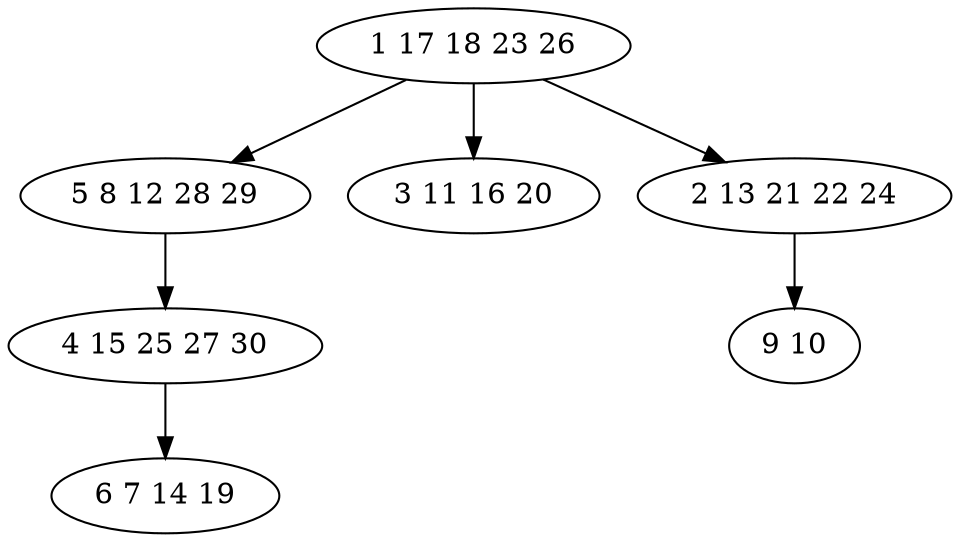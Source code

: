 digraph true_tree {
	"0" -> "1"
	"0" -> "2"
	"1" -> "3"
	"3" -> "4"
	"0" -> "5"
	"5" -> "6"
	"0" [label="1 17 18 23 26"];
	"1" [label="5 8 12 28 29"];
	"2" [label="3 11 16 20"];
	"3" [label="4 15 25 27 30"];
	"4" [label="6 7 14 19"];
	"5" [label="2 13 21 22 24"];
	"6" [label="9 10"];
}

